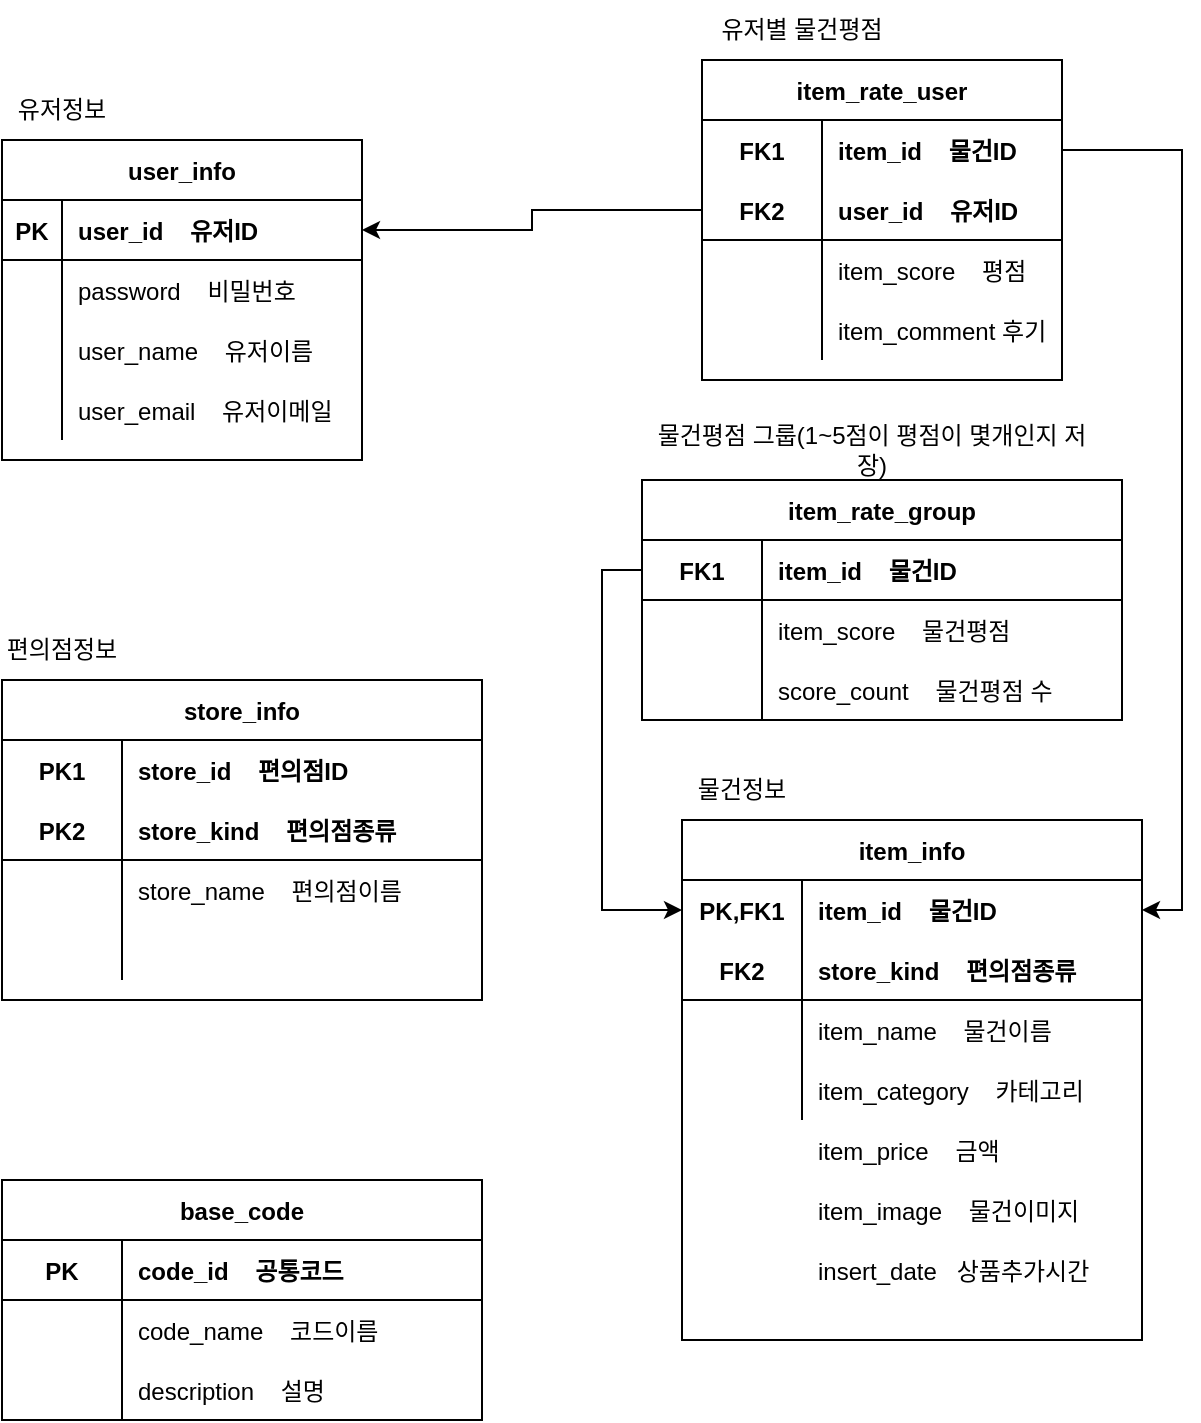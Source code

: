 <mxfile version="17.2.4" type="device"><diagram id="C5RBs43oDa-KdzZeNtuy" name="Page-1"><mxGraphModel dx="1426" dy="769" grid="1" gridSize="10" guides="1" tooltips="1" connect="1" arrows="1" fold="1" page="1" pageScale="1" pageWidth="827" pageHeight="1169" math="0" shadow="0"><root><mxCell id="WIyWlLk6GJQsqaUBKTNV-0"/><mxCell id="WIyWlLk6GJQsqaUBKTNV-1" parent="WIyWlLk6GJQsqaUBKTNV-0"/><mxCell id="B7XJ1PRJF3EZMObP_ogQ-0" value="유저정보" style="text;html=1;strokeColor=none;fillColor=none;align=center;verticalAlign=middle;whiteSpace=wrap;rounded=0;" parent="WIyWlLk6GJQsqaUBKTNV-1" vertex="1"><mxGeometry x="50" y="160" width="60" height="30" as="geometry"/></mxCell><mxCell id="B7XJ1PRJF3EZMObP_ogQ-1" value="편의점정보" style="text;html=1;strokeColor=none;fillColor=none;align=center;verticalAlign=middle;whiteSpace=wrap;rounded=0;" parent="WIyWlLk6GJQsqaUBKTNV-1" vertex="1"><mxGeometry x="50" y="430" width="60" height="30" as="geometry"/></mxCell><mxCell id="B7XJ1PRJF3EZMObP_ogQ-7" value="물건정보" style="text;html=1;strokeColor=none;fillColor=none;align=center;verticalAlign=middle;whiteSpace=wrap;rounded=0;" parent="WIyWlLk6GJQsqaUBKTNV-1" vertex="1"><mxGeometry x="390" y="500" width="60" height="30" as="geometry"/></mxCell><mxCell id="B7XJ1PRJF3EZMObP_ogQ-13" value="유저별 물건평점" style="text;html=1;strokeColor=none;fillColor=none;align=center;verticalAlign=middle;whiteSpace=wrap;rounded=0;" parent="WIyWlLk6GJQsqaUBKTNV-1" vertex="1"><mxGeometry x="400" y="120" width="100" height="30" as="geometry"/></mxCell><mxCell id="B7XJ1PRJF3EZMObP_ogQ-14" value="user_info" style="shape=table;startSize=30;container=1;collapsible=1;childLayout=tableLayout;fixedRows=1;rowLines=0;fontStyle=1;align=center;resizeLast=1;" parent="WIyWlLk6GJQsqaUBKTNV-1" vertex="1"><mxGeometry x="50" y="190" width="180" height="160" as="geometry"/></mxCell><mxCell id="B7XJ1PRJF3EZMObP_ogQ-15" value="" style="shape=partialRectangle;collapsible=0;dropTarget=0;pointerEvents=0;fillColor=none;top=0;left=0;bottom=1;right=0;points=[[0,0.5],[1,0.5]];portConstraint=eastwest;" parent="B7XJ1PRJF3EZMObP_ogQ-14" vertex="1"><mxGeometry y="30" width="180" height="30" as="geometry"/></mxCell><mxCell id="B7XJ1PRJF3EZMObP_ogQ-16" value="PK" style="shape=partialRectangle;connectable=0;fillColor=none;top=0;left=0;bottom=0;right=0;fontStyle=1;overflow=hidden;" parent="B7XJ1PRJF3EZMObP_ogQ-15" vertex="1"><mxGeometry width="30" height="30" as="geometry"><mxRectangle width="30" height="30" as="alternateBounds"/></mxGeometry></mxCell><mxCell id="B7XJ1PRJF3EZMObP_ogQ-17" value="user_id    유저ID" style="shape=partialRectangle;connectable=0;fillColor=none;top=0;left=0;bottom=0;right=0;align=left;spacingLeft=6;fontStyle=1;overflow=hidden;" parent="B7XJ1PRJF3EZMObP_ogQ-15" vertex="1"><mxGeometry x="30" width="150" height="30" as="geometry"><mxRectangle width="150" height="30" as="alternateBounds"/></mxGeometry></mxCell><mxCell id="B7XJ1PRJF3EZMObP_ogQ-18" value="" style="shape=partialRectangle;collapsible=0;dropTarget=0;pointerEvents=0;fillColor=none;top=0;left=0;bottom=0;right=0;points=[[0,0.5],[1,0.5]];portConstraint=eastwest;" parent="B7XJ1PRJF3EZMObP_ogQ-14" vertex="1"><mxGeometry y="60" width="180" height="30" as="geometry"/></mxCell><mxCell id="B7XJ1PRJF3EZMObP_ogQ-19" value="" style="shape=partialRectangle;connectable=0;fillColor=none;top=0;left=0;bottom=0;right=0;editable=1;overflow=hidden;" parent="B7XJ1PRJF3EZMObP_ogQ-18" vertex="1"><mxGeometry width="30" height="30" as="geometry"><mxRectangle width="30" height="30" as="alternateBounds"/></mxGeometry></mxCell><mxCell id="B7XJ1PRJF3EZMObP_ogQ-20" value="password    비밀번호" style="shape=partialRectangle;connectable=0;fillColor=none;top=0;left=0;bottom=0;right=0;align=left;spacingLeft=6;overflow=hidden;" parent="B7XJ1PRJF3EZMObP_ogQ-18" vertex="1"><mxGeometry x="30" width="150" height="30" as="geometry"><mxRectangle width="150" height="30" as="alternateBounds"/></mxGeometry></mxCell><mxCell id="B7XJ1PRJF3EZMObP_ogQ-21" value="" style="shape=partialRectangle;collapsible=0;dropTarget=0;pointerEvents=0;fillColor=none;top=0;left=0;bottom=0;right=0;points=[[0,0.5],[1,0.5]];portConstraint=eastwest;" parent="B7XJ1PRJF3EZMObP_ogQ-14" vertex="1"><mxGeometry y="90" width="180" height="30" as="geometry"/></mxCell><mxCell id="B7XJ1PRJF3EZMObP_ogQ-22" value="" style="shape=partialRectangle;connectable=0;fillColor=none;top=0;left=0;bottom=0;right=0;editable=1;overflow=hidden;" parent="B7XJ1PRJF3EZMObP_ogQ-21" vertex="1"><mxGeometry width="30" height="30" as="geometry"><mxRectangle width="30" height="30" as="alternateBounds"/></mxGeometry></mxCell><mxCell id="B7XJ1PRJF3EZMObP_ogQ-23" value="user_name    유저이름" style="shape=partialRectangle;connectable=0;fillColor=none;top=0;left=0;bottom=0;right=0;align=left;spacingLeft=6;overflow=hidden;" parent="B7XJ1PRJF3EZMObP_ogQ-21" vertex="1"><mxGeometry x="30" width="150" height="30" as="geometry"><mxRectangle width="150" height="30" as="alternateBounds"/></mxGeometry></mxCell><mxCell id="B7XJ1PRJF3EZMObP_ogQ-24" value="" style="shape=partialRectangle;collapsible=0;dropTarget=0;pointerEvents=0;fillColor=none;top=0;left=0;bottom=0;right=0;points=[[0,0.5],[1,0.5]];portConstraint=eastwest;" parent="B7XJ1PRJF3EZMObP_ogQ-14" vertex="1"><mxGeometry y="120" width="180" height="30" as="geometry"/></mxCell><mxCell id="B7XJ1PRJF3EZMObP_ogQ-25" value="" style="shape=partialRectangle;connectable=0;fillColor=none;top=0;left=0;bottom=0;right=0;editable=1;overflow=hidden;" parent="B7XJ1PRJF3EZMObP_ogQ-24" vertex="1"><mxGeometry width="30" height="30" as="geometry"><mxRectangle width="30" height="30" as="alternateBounds"/></mxGeometry></mxCell><mxCell id="B7XJ1PRJF3EZMObP_ogQ-26" value="user_email    유저이메일" style="shape=partialRectangle;connectable=0;fillColor=none;top=0;left=0;bottom=0;right=0;align=left;spacingLeft=6;overflow=hidden;" parent="B7XJ1PRJF3EZMObP_ogQ-24" vertex="1"><mxGeometry x="30" width="150" height="30" as="geometry"><mxRectangle width="150" height="30" as="alternateBounds"/></mxGeometry></mxCell><mxCell id="B7XJ1PRJF3EZMObP_ogQ-67" value="item_rate_user" style="shape=table;startSize=30;container=1;collapsible=1;childLayout=tableLayout;fixedRows=1;rowLines=0;fontStyle=1;align=center;resizeLast=1;" parent="WIyWlLk6GJQsqaUBKTNV-1" vertex="1"><mxGeometry x="400" y="150" width="180" height="160" as="geometry"/></mxCell><mxCell id="B7XJ1PRJF3EZMObP_ogQ-68" value="" style="shape=partialRectangle;collapsible=0;dropTarget=0;pointerEvents=0;fillColor=none;top=0;left=0;bottom=0;right=0;points=[[0,0.5],[1,0.5]];portConstraint=eastwest;" parent="B7XJ1PRJF3EZMObP_ogQ-67" vertex="1"><mxGeometry y="30" width="180" height="30" as="geometry"/></mxCell><mxCell id="B7XJ1PRJF3EZMObP_ogQ-69" value="FK1" style="shape=partialRectangle;connectable=0;fillColor=none;top=0;left=0;bottom=0;right=0;fontStyle=1;overflow=hidden;" parent="B7XJ1PRJF3EZMObP_ogQ-68" vertex="1"><mxGeometry width="60" height="30" as="geometry"><mxRectangle width="60" height="30" as="alternateBounds"/></mxGeometry></mxCell><mxCell id="B7XJ1PRJF3EZMObP_ogQ-70" value="item_id    물건ID" style="shape=partialRectangle;connectable=0;fillColor=none;top=0;left=0;bottom=0;right=0;align=left;spacingLeft=6;fontStyle=1;overflow=hidden;" parent="B7XJ1PRJF3EZMObP_ogQ-68" vertex="1"><mxGeometry x="60" width="120" height="30" as="geometry"><mxRectangle width="120" height="30" as="alternateBounds"/></mxGeometry></mxCell><mxCell id="B7XJ1PRJF3EZMObP_ogQ-71" value="" style="shape=partialRectangle;collapsible=0;dropTarget=0;pointerEvents=0;fillColor=none;top=0;left=0;bottom=1;right=0;points=[[0,0.5],[1,0.5]];portConstraint=eastwest;" parent="B7XJ1PRJF3EZMObP_ogQ-67" vertex="1"><mxGeometry y="60" width="180" height="30" as="geometry"/></mxCell><mxCell id="B7XJ1PRJF3EZMObP_ogQ-72" value="FK2" style="shape=partialRectangle;connectable=0;fillColor=none;top=0;left=0;bottom=0;right=0;fontStyle=1;overflow=hidden;" parent="B7XJ1PRJF3EZMObP_ogQ-71" vertex="1"><mxGeometry width="60" height="30" as="geometry"><mxRectangle width="60" height="30" as="alternateBounds"/></mxGeometry></mxCell><mxCell id="B7XJ1PRJF3EZMObP_ogQ-73" value="user_id    유저ID" style="shape=partialRectangle;connectable=0;fillColor=none;top=0;left=0;bottom=0;right=0;align=left;spacingLeft=6;fontStyle=1;overflow=hidden;" parent="B7XJ1PRJF3EZMObP_ogQ-71" vertex="1"><mxGeometry x="60" width="120" height="30" as="geometry"><mxRectangle width="120" height="30" as="alternateBounds"/></mxGeometry></mxCell><mxCell id="B7XJ1PRJF3EZMObP_ogQ-74" value="" style="shape=partialRectangle;collapsible=0;dropTarget=0;pointerEvents=0;fillColor=none;top=0;left=0;bottom=0;right=0;points=[[0,0.5],[1,0.5]];portConstraint=eastwest;" parent="B7XJ1PRJF3EZMObP_ogQ-67" vertex="1"><mxGeometry y="90" width="180" height="30" as="geometry"/></mxCell><mxCell id="B7XJ1PRJF3EZMObP_ogQ-75" value="" style="shape=partialRectangle;connectable=0;fillColor=none;top=0;left=0;bottom=0;right=0;editable=1;overflow=hidden;" parent="B7XJ1PRJF3EZMObP_ogQ-74" vertex="1"><mxGeometry width="60" height="30" as="geometry"><mxRectangle width="60" height="30" as="alternateBounds"/></mxGeometry></mxCell><mxCell id="B7XJ1PRJF3EZMObP_ogQ-76" value="item_score    평점" style="shape=partialRectangle;connectable=0;fillColor=none;top=0;left=0;bottom=0;right=0;align=left;spacingLeft=6;overflow=hidden;" parent="B7XJ1PRJF3EZMObP_ogQ-74" vertex="1"><mxGeometry x="60" width="120" height="30" as="geometry"><mxRectangle width="120" height="30" as="alternateBounds"/></mxGeometry></mxCell><mxCell id="B7XJ1PRJF3EZMObP_ogQ-77" value="" style="shape=partialRectangle;collapsible=0;dropTarget=0;pointerEvents=0;fillColor=none;top=0;left=0;bottom=0;right=0;points=[[0,0.5],[1,0.5]];portConstraint=eastwest;" parent="B7XJ1PRJF3EZMObP_ogQ-67" vertex="1"><mxGeometry y="120" width="180" height="30" as="geometry"/></mxCell><mxCell id="B7XJ1PRJF3EZMObP_ogQ-78" value="" style="shape=partialRectangle;connectable=0;fillColor=none;top=0;left=0;bottom=0;right=0;editable=1;overflow=hidden;" parent="B7XJ1PRJF3EZMObP_ogQ-77" vertex="1"><mxGeometry width="60" height="30" as="geometry"><mxRectangle width="60" height="30" as="alternateBounds"/></mxGeometry></mxCell><mxCell id="B7XJ1PRJF3EZMObP_ogQ-79" value="item_comment 후기" style="shape=partialRectangle;connectable=0;fillColor=none;top=0;left=0;bottom=0;right=0;align=left;spacingLeft=6;overflow=hidden;" parent="B7XJ1PRJF3EZMObP_ogQ-77" vertex="1"><mxGeometry x="60" width="120" height="30" as="geometry"><mxRectangle width="120" height="30" as="alternateBounds"/></mxGeometry></mxCell><mxCell id="B7XJ1PRJF3EZMObP_ogQ-94" style="edgeStyle=orthogonalEdgeStyle;rounded=0;orthogonalLoop=1;jettySize=auto;html=1;exitX=0;exitY=0.5;exitDx=0;exitDy=0;entryX=1;entryY=0.5;entryDx=0;entryDy=0;" parent="WIyWlLk6GJQsqaUBKTNV-1" source="B7XJ1PRJF3EZMObP_ogQ-71" target="B7XJ1PRJF3EZMObP_ogQ-15" edge="1"><mxGeometry relative="1" as="geometry"/></mxCell><mxCell id="B7XJ1PRJF3EZMObP_ogQ-95" style="edgeStyle=orthogonalEdgeStyle;rounded=0;orthogonalLoop=1;jettySize=auto;html=1;exitX=1;exitY=0.5;exitDx=0;exitDy=0;entryX=1;entryY=0.5;entryDx=0;entryDy=0;" parent="WIyWlLk6GJQsqaUBKTNV-1" source="B7XJ1PRJF3EZMObP_ogQ-68" target="B7XJ1PRJF3EZMObP_ogQ-111" edge="1"><mxGeometry relative="1" as="geometry"><mxPoint x="580" y="455" as="targetPoint"/></mxGeometry></mxCell><mxCell id="B7XJ1PRJF3EZMObP_ogQ-97" value="store_info" style="shape=table;startSize=30;container=1;collapsible=1;childLayout=tableLayout;fixedRows=1;rowLines=0;fontStyle=1;align=center;resizeLast=1;" parent="WIyWlLk6GJQsqaUBKTNV-1" vertex="1"><mxGeometry x="50" y="460" width="240" height="160" as="geometry"/></mxCell><mxCell id="B7XJ1PRJF3EZMObP_ogQ-98" value="" style="shape=partialRectangle;collapsible=0;dropTarget=0;pointerEvents=0;fillColor=none;top=0;left=0;bottom=0;right=0;points=[[0,0.5],[1,0.5]];portConstraint=eastwest;" parent="B7XJ1PRJF3EZMObP_ogQ-97" vertex="1"><mxGeometry y="30" width="240" height="30" as="geometry"/></mxCell><mxCell id="B7XJ1PRJF3EZMObP_ogQ-99" value="PK1" style="shape=partialRectangle;connectable=0;fillColor=none;top=0;left=0;bottom=0;right=0;fontStyle=1;overflow=hidden;" parent="B7XJ1PRJF3EZMObP_ogQ-98" vertex="1"><mxGeometry width="60" height="30" as="geometry"><mxRectangle width="60" height="30" as="alternateBounds"/></mxGeometry></mxCell><mxCell id="B7XJ1PRJF3EZMObP_ogQ-100" value="store_id    편의점ID" style="shape=partialRectangle;connectable=0;fillColor=none;top=0;left=0;bottom=0;right=0;align=left;spacingLeft=6;fontStyle=1;overflow=hidden;" parent="B7XJ1PRJF3EZMObP_ogQ-98" vertex="1"><mxGeometry x="60" width="180" height="30" as="geometry"><mxRectangle width="180" height="30" as="alternateBounds"/></mxGeometry></mxCell><mxCell id="B7XJ1PRJF3EZMObP_ogQ-101" value="" style="shape=partialRectangle;collapsible=0;dropTarget=0;pointerEvents=0;fillColor=none;top=0;left=0;bottom=1;right=0;points=[[0,0.5],[1,0.5]];portConstraint=eastwest;" parent="B7XJ1PRJF3EZMObP_ogQ-97" vertex="1"><mxGeometry y="60" width="240" height="30" as="geometry"/></mxCell><mxCell id="B7XJ1PRJF3EZMObP_ogQ-102" value="PK2" style="shape=partialRectangle;connectable=0;fillColor=none;top=0;left=0;bottom=0;right=0;fontStyle=1;overflow=hidden;" parent="B7XJ1PRJF3EZMObP_ogQ-101" vertex="1"><mxGeometry width="60" height="30" as="geometry"><mxRectangle width="60" height="30" as="alternateBounds"/></mxGeometry></mxCell><mxCell id="B7XJ1PRJF3EZMObP_ogQ-103" value="store_kind    편의점종류" style="shape=partialRectangle;connectable=0;fillColor=none;top=0;left=0;bottom=0;right=0;align=left;spacingLeft=6;fontStyle=1;overflow=hidden;" parent="B7XJ1PRJF3EZMObP_ogQ-101" vertex="1"><mxGeometry x="60" width="180" height="30" as="geometry"><mxRectangle width="180" height="30" as="alternateBounds"/></mxGeometry></mxCell><mxCell id="B7XJ1PRJF3EZMObP_ogQ-104" value="" style="shape=partialRectangle;collapsible=0;dropTarget=0;pointerEvents=0;fillColor=none;top=0;left=0;bottom=0;right=0;points=[[0,0.5],[1,0.5]];portConstraint=eastwest;" parent="B7XJ1PRJF3EZMObP_ogQ-97" vertex="1"><mxGeometry y="90" width="240" height="30" as="geometry"/></mxCell><mxCell id="B7XJ1PRJF3EZMObP_ogQ-105" value="" style="shape=partialRectangle;connectable=0;fillColor=none;top=0;left=0;bottom=0;right=0;editable=1;overflow=hidden;" parent="B7XJ1PRJF3EZMObP_ogQ-104" vertex="1"><mxGeometry width="60" height="30" as="geometry"><mxRectangle width="60" height="30" as="alternateBounds"/></mxGeometry></mxCell><mxCell id="B7XJ1PRJF3EZMObP_ogQ-106" value="store_name    편의점이름" style="shape=partialRectangle;connectable=0;fillColor=none;top=0;left=0;bottom=0;right=0;align=left;spacingLeft=6;overflow=hidden;" parent="B7XJ1PRJF3EZMObP_ogQ-104" vertex="1"><mxGeometry x="60" width="180" height="30" as="geometry"><mxRectangle width="180" height="30" as="alternateBounds"/></mxGeometry></mxCell><mxCell id="B7XJ1PRJF3EZMObP_ogQ-107" value="" style="shape=partialRectangle;collapsible=0;dropTarget=0;pointerEvents=0;fillColor=none;top=0;left=0;bottom=0;right=0;points=[[0,0.5],[1,0.5]];portConstraint=eastwest;" parent="B7XJ1PRJF3EZMObP_ogQ-97" vertex="1"><mxGeometry y="120" width="240" height="30" as="geometry"/></mxCell><mxCell id="B7XJ1PRJF3EZMObP_ogQ-108" value="" style="shape=partialRectangle;connectable=0;fillColor=none;top=0;left=0;bottom=0;right=0;editable=1;overflow=hidden;" parent="B7XJ1PRJF3EZMObP_ogQ-107" vertex="1"><mxGeometry width="60" height="30" as="geometry"><mxRectangle width="60" height="30" as="alternateBounds"/></mxGeometry></mxCell><mxCell id="B7XJ1PRJF3EZMObP_ogQ-109" value="" style="shape=partialRectangle;connectable=0;fillColor=none;top=0;left=0;bottom=0;right=0;align=left;spacingLeft=6;overflow=hidden;" parent="B7XJ1PRJF3EZMObP_ogQ-107" vertex="1"><mxGeometry x="60" width="180" height="30" as="geometry"><mxRectangle width="180" height="30" as="alternateBounds"/></mxGeometry></mxCell><mxCell id="B7XJ1PRJF3EZMObP_ogQ-110" value="item_info" style="shape=table;startSize=30;container=1;collapsible=1;childLayout=tableLayout;fixedRows=1;rowLines=0;fontStyle=1;align=center;resizeLast=1;" parent="WIyWlLk6GJQsqaUBKTNV-1" vertex="1"><mxGeometry x="390" y="530" width="230" height="260" as="geometry"/></mxCell><mxCell id="B7XJ1PRJF3EZMObP_ogQ-111" value="" style="shape=partialRectangle;collapsible=0;dropTarget=0;pointerEvents=0;fillColor=none;top=0;left=0;bottom=0;right=0;points=[[0,0.5],[1,0.5]];portConstraint=eastwest;" parent="B7XJ1PRJF3EZMObP_ogQ-110" vertex="1"><mxGeometry y="30" width="230" height="30" as="geometry"/></mxCell><mxCell id="B7XJ1PRJF3EZMObP_ogQ-112" value="PK,FK1" style="shape=partialRectangle;connectable=0;fillColor=none;top=0;left=0;bottom=0;right=0;fontStyle=1;overflow=hidden;" parent="B7XJ1PRJF3EZMObP_ogQ-111" vertex="1"><mxGeometry width="60" height="30" as="geometry"><mxRectangle width="60" height="30" as="alternateBounds"/></mxGeometry></mxCell><mxCell id="B7XJ1PRJF3EZMObP_ogQ-113" value="item_id    물건ID" style="shape=partialRectangle;connectable=0;fillColor=none;top=0;left=0;bottom=0;right=0;align=left;spacingLeft=6;fontStyle=1;overflow=hidden;" parent="B7XJ1PRJF3EZMObP_ogQ-111" vertex="1"><mxGeometry x="60" width="170" height="30" as="geometry"><mxRectangle width="170" height="30" as="alternateBounds"/></mxGeometry></mxCell><mxCell id="B7XJ1PRJF3EZMObP_ogQ-114" value="" style="shape=partialRectangle;collapsible=0;dropTarget=0;pointerEvents=0;fillColor=none;top=0;left=0;bottom=1;right=0;points=[[0,0.5],[1,0.5]];portConstraint=eastwest;" parent="B7XJ1PRJF3EZMObP_ogQ-110" vertex="1"><mxGeometry y="60" width="230" height="30" as="geometry"/></mxCell><mxCell id="B7XJ1PRJF3EZMObP_ogQ-115" value="FK2" style="shape=partialRectangle;connectable=0;fillColor=none;top=0;left=0;bottom=0;right=0;fontStyle=1;overflow=hidden;" parent="B7XJ1PRJF3EZMObP_ogQ-114" vertex="1"><mxGeometry width="60" height="30" as="geometry"><mxRectangle width="60" height="30" as="alternateBounds"/></mxGeometry></mxCell><mxCell id="B7XJ1PRJF3EZMObP_ogQ-116" value="store_kind    편의점종류" style="shape=partialRectangle;connectable=0;fillColor=none;top=0;left=0;bottom=0;right=0;align=left;spacingLeft=6;fontStyle=1;overflow=hidden;" parent="B7XJ1PRJF3EZMObP_ogQ-114" vertex="1"><mxGeometry x="60" width="170" height="30" as="geometry"><mxRectangle width="170" height="30" as="alternateBounds"/></mxGeometry></mxCell><mxCell id="B7XJ1PRJF3EZMObP_ogQ-117" value="" style="shape=partialRectangle;collapsible=0;dropTarget=0;pointerEvents=0;fillColor=none;top=0;left=0;bottom=0;right=0;points=[[0,0.5],[1,0.5]];portConstraint=eastwest;" parent="B7XJ1PRJF3EZMObP_ogQ-110" vertex="1"><mxGeometry y="90" width="230" height="30" as="geometry"/></mxCell><mxCell id="B7XJ1PRJF3EZMObP_ogQ-118" value="" style="shape=partialRectangle;connectable=0;fillColor=none;top=0;left=0;bottom=0;right=0;editable=1;overflow=hidden;" parent="B7XJ1PRJF3EZMObP_ogQ-117" vertex="1"><mxGeometry width="60" height="30" as="geometry"><mxRectangle width="60" height="30" as="alternateBounds"/></mxGeometry></mxCell><mxCell id="B7XJ1PRJF3EZMObP_ogQ-119" value="item_name    물건이름" style="shape=partialRectangle;connectable=0;fillColor=none;top=0;left=0;bottom=0;right=0;align=left;spacingLeft=6;overflow=hidden;" parent="B7XJ1PRJF3EZMObP_ogQ-117" vertex="1"><mxGeometry x="60" width="170" height="30" as="geometry"><mxRectangle width="170" height="30" as="alternateBounds"/></mxGeometry></mxCell><mxCell id="B7XJ1PRJF3EZMObP_ogQ-120" value="" style="shape=partialRectangle;collapsible=0;dropTarget=0;pointerEvents=0;fillColor=none;top=0;left=0;bottom=0;right=0;points=[[0,0.5],[1,0.5]];portConstraint=eastwest;" parent="B7XJ1PRJF3EZMObP_ogQ-110" vertex="1"><mxGeometry y="120" width="230" height="30" as="geometry"/></mxCell><mxCell id="B7XJ1PRJF3EZMObP_ogQ-121" value="" style="shape=partialRectangle;connectable=0;fillColor=none;top=0;left=0;bottom=0;right=0;editable=1;overflow=hidden;" parent="B7XJ1PRJF3EZMObP_ogQ-120" vertex="1"><mxGeometry width="60" height="30" as="geometry"><mxRectangle width="60" height="30" as="alternateBounds"/></mxGeometry></mxCell><mxCell id="B7XJ1PRJF3EZMObP_ogQ-122" value="" style="shape=partialRectangle;connectable=0;fillColor=none;top=0;left=0;bottom=0;right=0;align=left;spacingLeft=6;overflow=hidden;" parent="B7XJ1PRJF3EZMObP_ogQ-120" vertex="1"><mxGeometry x="60" width="170" height="30" as="geometry"><mxRectangle width="170" height="30" as="alternateBounds"/></mxGeometry></mxCell><mxCell id="B7XJ1PRJF3EZMObP_ogQ-123" value="item_category    카테고리" style="shape=partialRectangle;connectable=0;fillColor=none;top=0;left=0;bottom=0;right=0;align=left;spacingLeft=6;overflow=hidden;" parent="WIyWlLk6GJQsqaUBKTNV-1" vertex="1"><mxGeometry x="450" y="650" width="150" height="30" as="geometry"><mxRectangle width="150" height="30" as="alternateBounds"/></mxGeometry></mxCell><mxCell id="B7XJ1PRJF3EZMObP_ogQ-124" value="item_price    금액" style="shape=partialRectangle;connectable=0;fillColor=none;top=0;left=0;bottom=0;right=0;align=left;spacingLeft=6;overflow=hidden;" parent="WIyWlLk6GJQsqaUBKTNV-1" vertex="1"><mxGeometry x="450" y="680" width="150" height="30" as="geometry"><mxRectangle width="150" height="30" as="alternateBounds"/></mxGeometry></mxCell><mxCell id="B7XJ1PRJF3EZMObP_ogQ-141" value="item_image    물건이미지" style="shape=partialRectangle;connectable=0;fillColor=none;top=0;left=0;bottom=0;right=0;align=left;spacingLeft=6;overflow=hidden;" parent="WIyWlLk6GJQsqaUBKTNV-1" vertex="1"><mxGeometry x="450" y="710" width="150" height="30" as="geometry"><mxRectangle width="150" height="30" as="alternateBounds"/></mxGeometry></mxCell><mxCell id="B7XJ1PRJF3EZMObP_ogQ-142" value="item_rate_group" style="shape=table;startSize=30;container=1;collapsible=1;childLayout=tableLayout;fixedRows=1;rowLines=0;fontStyle=1;align=center;resizeLast=1;" parent="WIyWlLk6GJQsqaUBKTNV-1" vertex="1"><mxGeometry x="370" y="360" width="240" height="120" as="geometry"/></mxCell><mxCell id="B7XJ1PRJF3EZMObP_ogQ-143" value="" style="shape=partialRectangle;collapsible=0;dropTarget=0;pointerEvents=0;fillColor=none;top=0;left=0;bottom=1;right=0;points=[[0,0.5],[1,0.5]];portConstraint=eastwest;" parent="B7XJ1PRJF3EZMObP_ogQ-142" vertex="1"><mxGeometry y="30" width="240" height="30" as="geometry"/></mxCell><mxCell id="B7XJ1PRJF3EZMObP_ogQ-144" value="FK1" style="shape=partialRectangle;connectable=0;fillColor=none;top=0;left=0;bottom=0;right=0;fontStyle=1;overflow=hidden;" parent="B7XJ1PRJF3EZMObP_ogQ-143" vertex="1"><mxGeometry width="60" height="30" as="geometry"><mxRectangle width="60" height="30" as="alternateBounds"/></mxGeometry></mxCell><mxCell id="B7XJ1PRJF3EZMObP_ogQ-145" value="item_id    물건ID" style="shape=partialRectangle;connectable=0;fillColor=none;top=0;left=0;bottom=0;right=0;align=left;spacingLeft=6;fontStyle=1;overflow=hidden;" parent="B7XJ1PRJF3EZMObP_ogQ-143" vertex="1"><mxGeometry x="60" width="180" height="30" as="geometry"><mxRectangle width="180" height="30" as="alternateBounds"/></mxGeometry></mxCell><mxCell id="B7XJ1PRJF3EZMObP_ogQ-146" value="" style="shape=partialRectangle;collapsible=0;dropTarget=0;pointerEvents=0;fillColor=none;top=0;left=0;bottom=0;right=0;points=[[0,0.5],[1,0.5]];portConstraint=eastwest;" parent="B7XJ1PRJF3EZMObP_ogQ-142" vertex="1"><mxGeometry y="60" width="240" height="30" as="geometry"/></mxCell><mxCell id="B7XJ1PRJF3EZMObP_ogQ-147" value="" style="shape=partialRectangle;connectable=0;fillColor=none;top=0;left=0;bottom=0;right=0;editable=1;overflow=hidden;" parent="B7XJ1PRJF3EZMObP_ogQ-146" vertex="1"><mxGeometry width="60" height="30" as="geometry"><mxRectangle width="60" height="30" as="alternateBounds"/></mxGeometry></mxCell><mxCell id="B7XJ1PRJF3EZMObP_ogQ-148" value="item_score    물건평점" style="shape=partialRectangle;connectable=0;fillColor=none;top=0;left=0;bottom=0;right=0;align=left;spacingLeft=6;overflow=hidden;" parent="B7XJ1PRJF3EZMObP_ogQ-146" vertex="1"><mxGeometry x="60" width="180" height="30" as="geometry"><mxRectangle width="180" height="30" as="alternateBounds"/></mxGeometry></mxCell><mxCell id="B7XJ1PRJF3EZMObP_ogQ-149" value="" style="shape=partialRectangle;collapsible=0;dropTarget=0;pointerEvents=0;fillColor=none;top=0;left=0;bottom=0;right=0;points=[[0,0.5],[1,0.5]];portConstraint=eastwest;" parent="B7XJ1PRJF3EZMObP_ogQ-142" vertex="1"><mxGeometry y="90" width="240" height="30" as="geometry"/></mxCell><mxCell id="B7XJ1PRJF3EZMObP_ogQ-150" value="" style="shape=partialRectangle;connectable=0;fillColor=none;top=0;left=0;bottom=0;right=0;editable=1;overflow=hidden;" parent="B7XJ1PRJF3EZMObP_ogQ-149" vertex="1"><mxGeometry width="60" height="30" as="geometry"><mxRectangle width="60" height="30" as="alternateBounds"/></mxGeometry></mxCell><mxCell id="B7XJ1PRJF3EZMObP_ogQ-151" value="" style="shape=partialRectangle;connectable=0;fillColor=none;top=0;left=0;bottom=0;right=0;align=left;spacingLeft=6;overflow=hidden;" parent="B7XJ1PRJF3EZMObP_ogQ-149" vertex="1"><mxGeometry x="60" width="180" height="30" as="geometry"><mxRectangle width="180" height="30" as="alternateBounds"/></mxGeometry></mxCell><mxCell id="B7XJ1PRJF3EZMObP_ogQ-152" value="물건평점 그룹(1~5점이 평점이 몇개인지 저장)" style="text;html=1;strokeColor=none;fillColor=none;align=center;verticalAlign=middle;whiteSpace=wrap;rounded=0;" parent="WIyWlLk6GJQsqaUBKTNV-1" vertex="1"><mxGeometry x="370" y="330" width="230" height="30" as="geometry"/></mxCell><mxCell id="B7XJ1PRJF3EZMObP_ogQ-153" value="score_count    물건평점 수" style="shape=partialRectangle;connectable=0;fillColor=none;top=0;left=0;bottom=0;right=0;align=left;spacingLeft=6;overflow=hidden;" parent="WIyWlLk6GJQsqaUBKTNV-1" vertex="1"><mxGeometry x="430" y="450" width="180" height="30" as="geometry"><mxRectangle width="180" height="30" as="alternateBounds"/></mxGeometry></mxCell><mxCell id="B7XJ1PRJF3EZMObP_ogQ-154" style="edgeStyle=orthogonalEdgeStyle;rounded=0;orthogonalLoop=1;jettySize=auto;html=1;exitX=0;exitY=0.5;exitDx=0;exitDy=0;entryX=0;entryY=0.5;entryDx=0;entryDy=0;" parent="WIyWlLk6GJQsqaUBKTNV-1" source="B7XJ1PRJF3EZMObP_ogQ-143" target="B7XJ1PRJF3EZMObP_ogQ-111" edge="1"><mxGeometry relative="1" as="geometry"/></mxCell><mxCell id="B7XJ1PRJF3EZMObP_ogQ-155" value="base_code" style="shape=table;startSize=30;container=1;collapsible=1;childLayout=tableLayout;fixedRows=1;rowLines=0;fontStyle=1;align=center;resizeLast=1;" parent="WIyWlLk6GJQsqaUBKTNV-1" vertex="1"><mxGeometry x="50" y="710" width="240" height="120" as="geometry"/></mxCell><mxCell id="B7XJ1PRJF3EZMObP_ogQ-156" value="" style="shape=partialRectangle;collapsible=0;dropTarget=0;pointerEvents=0;fillColor=none;top=0;left=0;bottom=1;right=0;points=[[0,0.5],[1,0.5]];portConstraint=eastwest;" parent="B7XJ1PRJF3EZMObP_ogQ-155" vertex="1"><mxGeometry y="30" width="240" height="30" as="geometry"/></mxCell><mxCell id="B7XJ1PRJF3EZMObP_ogQ-157" value="PK" style="shape=partialRectangle;connectable=0;fillColor=none;top=0;left=0;bottom=0;right=0;fontStyle=1;overflow=hidden;" parent="B7XJ1PRJF3EZMObP_ogQ-156" vertex="1"><mxGeometry width="60" height="30" as="geometry"><mxRectangle width="60" height="30" as="alternateBounds"/></mxGeometry></mxCell><mxCell id="B7XJ1PRJF3EZMObP_ogQ-158" value="code_id    공통코드" style="shape=partialRectangle;connectable=0;fillColor=none;top=0;left=0;bottom=0;right=0;align=left;spacingLeft=6;fontStyle=1;overflow=hidden;" parent="B7XJ1PRJF3EZMObP_ogQ-156" vertex="1"><mxGeometry x="60" width="180" height="30" as="geometry"><mxRectangle width="180" height="30" as="alternateBounds"/></mxGeometry></mxCell><mxCell id="B7XJ1PRJF3EZMObP_ogQ-159" value="" style="shape=partialRectangle;collapsible=0;dropTarget=0;pointerEvents=0;fillColor=none;top=0;left=0;bottom=0;right=0;points=[[0,0.5],[1,0.5]];portConstraint=eastwest;" parent="B7XJ1PRJF3EZMObP_ogQ-155" vertex="1"><mxGeometry y="60" width="240" height="30" as="geometry"/></mxCell><mxCell id="B7XJ1PRJF3EZMObP_ogQ-160" value="" style="shape=partialRectangle;connectable=0;fillColor=none;top=0;left=0;bottom=0;right=0;editable=1;overflow=hidden;" parent="B7XJ1PRJF3EZMObP_ogQ-159" vertex="1"><mxGeometry width="60" height="30" as="geometry"><mxRectangle width="60" height="30" as="alternateBounds"/></mxGeometry></mxCell><mxCell id="B7XJ1PRJF3EZMObP_ogQ-161" value="code_name    코드이름" style="shape=partialRectangle;connectable=0;fillColor=none;top=0;left=0;bottom=0;right=0;align=left;spacingLeft=6;overflow=hidden;" parent="B7XJ1PRJF3EZMObP_ogQ-159" vertex="1"><mxGeometry x="60" width="180" height="30" as="geometry"><mxRectangle width="180" height="30" as="alternateBounds"/></mxGeometry></mxCell><mxCell id="B7XJ1PRJF3EZMObP_ogQ-162" value="" style="shape=partialRectangle;collapsible=0;dropTarget=0;pointerEvents=0;fillColor=none;top=0;left=0;bottom=0;right=0;points=[[0,0.5],[1,0.5]];portConstraint=eastwest;" parent="B7XJ1PRJF3EZMObP_ogQ-155" vertex="1"><mxGeometry y="90" width="240" height="30" as="geometry"/></mxCell><mxCell id="B7XJ1PRJF3EZMObP_ogQ-163" value="" style="shape=partialRectangle;connectable=0;fillColor=none;top=0;left=0;bottom=0;right=0;editable=1;overflow=hidden;" parent="B7XJ1PRJF3EZMObP_ogQ-162" vertex="1"><mxGeometry width="60" height="30" as="geometry"><mxRectangle width="60" height="30" as="alternateBounds"/></mxGeometry></mxCell><mxCell id="B7XJ1PRJF3EZMObP_ogQ-164" value="description    설명" style="shape=partialRectangle;connectable=0;fillColor=none;top=0;left=0;bottom=0;right=0;align=left;spacingLeft=6;overflow=hidden;" parent="B7XJ1PRJF3EZMObP_ogQ-162" vertex="1"><mxGeometry x="60" width="180" height="30" as="geometry"><mxRectangle width="180" height="30" as="alternateBounds"/></mxGeometry></mxCell><mxCell id="RIfqvsC4YHfSJuoRK8Mf-0" value="insert_date   상품추가시간" style="shape=partialRectangle;connectable=0;fillColor=none;top=0;left=0;bottom=0;right=0;align=left;spacingLeft=6;overflow=hidden;" vertex="1" parent="WIyWlLk6GJQsqaUBKTNV-1"><mxGeometry x="450" y="740" width="150" height="30" as="geometry"><mxRectangle width="150" height="30" as="alternateBounds"/></mxGeometry></mxCell></root></mxGraphModel></diagram></mxfile>